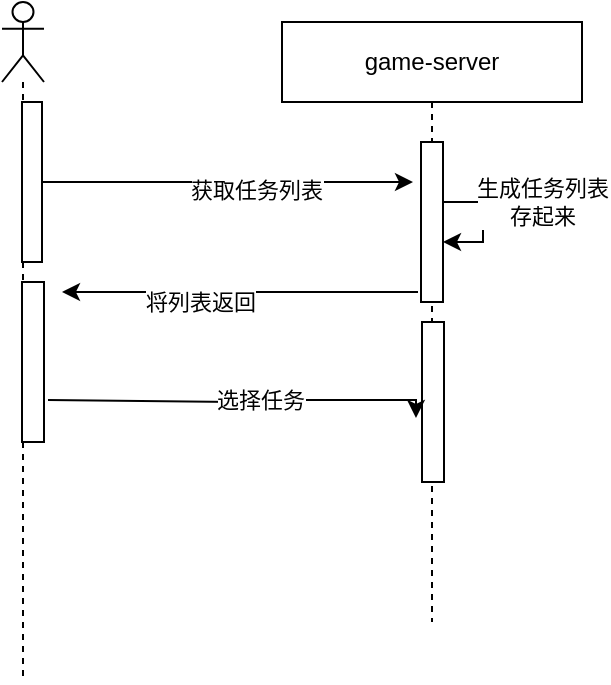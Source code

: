 <mxfile version="18.0.3" type="github">
  <diagram id="oIK6XC-x2MfOHvOf0oGt" name="第 1 页">
    <mxGraphModel dx="1422" dy="786" grid="1" gridSize="10" guides="1" tooltips="1" connect="1" arrows="1" fold="1" page="1" pageScale="1" pageWidth="827" pageHeight="1169" math="0" shadow="0">
      <root>
        <mxCell id="0" />
        <mxCell id="1" parent="0" />
        <mxCell id="F1Ye2TiW5V9Kig9HBDov-9" value="" style="shape=umlLifeline;participant=umlActor;perimeter=lifelinePerimeter;whiteSpace=wrap;html=1;container=1;collapsible=0;recursiveResize=0;verticalAlign=top;spacingTop=36;outlineConnect=0;" vertex="1" parent="1">
          <mxGeometry x="220" y="150" width="21" height="340" as="geometry" />
        </mxCell>
        <mxCell id="F1Ye2TiW5V9Kig9HBDov-16" value="" style="html=1;points=[];perimeter=orthogonalPerimeter;" vertex="1" parent="F1Ye2TiW5V9Kig9HBDov-9">
          <mxGeometry x="10" y="50" width="10" height="80" as="geometry" />
        </mxCell>
        <mxCell id="F1Ye2TiW5V9Kig9HBDov-25" value="" style="html=1;points=[];perimeter=orthogonalPerimeter;" vertex="1" parent="F1Ye2TiW5V9Kig9HBDov-9">
          <mxGeometry x="10" y="140" width="11" height="80" as="geometry" />
        </mxCell>
        <mxCell id="F1Ye2TiW5V9Kig9HBDov-12" value="game-server" style="shape=umlLifeline;perimeter=lifelinePerimeter;whiteSpace=wrap;html=1;container=1;collapsible=0;recursiveResize=0;outlineConnect=0;" vertex="1" parent="1">
          <mxGeometry x="360" y="160" width="150" height="300" as="geometry" />
        </mxCell>
        <mxCell id="F1Ye2TiW5V9Kig9HBDov-23" value="" style="edgeStyle=orthogonalEdgeStyle;rounded=0;orthogonalLoop=1;jettySize=auto;html=1;" edge="1" parent="F1Ye2TiW5V9Kig9HBDov-12" source="F1Ye2TiW5V9Kig9HBDov-19" target="F1Ye2TiW5V9Kig9HBDov-19">
          <mxGeometry relative="1" as="geometry" />
        </mxCell>
        <mxCell id="F1Ye2TiW5V9Kig9HBDov-24" value="生成任务列表&lt;br&gt;存起来" style="edgeLabel;html=1;align=center;verticalAlign=middle;resizable=0;points=[];" vertex="1" connectable="0" parent="F1Ye2TiW5V9Kig9HBDov-23">
          <mxGeometry x="-0.35" relative="1" as="geometry">
            <mxPoint x="30" as="offset" />
          </mxGeometry>
        </mxCell>
        <mxCell id="F1Ye2TiW5V9Kig9HBDov-19" value="" style="html=1;points=[];perimeter=orthogonalPerimeter;" vertex="1" parent="F1Ye2TiW5V9Kig9HBDov-12">
          <mxGeometry x="69.5" y="60" width="11" height="80" as="geometry" />
        </mxCell>
        <mxCell id="F1Ye2TiW5V9Kig9HBDov-28" value="" style="html=1;points=[];perimeter=orthogonalPerimeter;" vertex="1" parent="F1Ye2TiW5V9Kig9HBDov-12">
          <mxGeometry x="70" y="150" width="11" height="80" as="geometry" />
        </mxCell>
        <mxCell id="F1Ye2TiW5V9Kig9HBDov-20" value="" style="edgeStyle=orthogonalEdgeStyle;rounded=0;orthogonalLoop=1;jettySize=auto;html=1;entryX=-0.364;entryY=0.25;entryDx=0;entryDy=0;entryPerimeter=0;" edge="1" parent="1" source="F1Ye2TiW5V9Kig9HBDov-16" target="F1Ye2TiW5V9Kig9HBDov-19">
          <mxGeometry relative="1" as="geometry" />
        </mxCell>
        <mxCell id="F1Ye2TiW5V9Kig9HBDov-21" value="获取任务列表" style="edgeLabel;html=1;align=center;verticalAlign=middle;resizable=0;points=[];" vertex="1" connectable="0" parent="F1Ye2TiW5V9Kig9HBDov-20">
          <mxGeometry x="0.146" y="-4" relative="1" as="geometry">
            <mxPoint as="offset" />
          </mxGeometry>
        </mxCell>
        <mxCell id="F1Ye2TiW5V9Kig9HBDov-26" value="" style="edgeStyle=orthogonalEdgeStyle;rounded=0;orthogonalLoop=1;jettySize=auto;html=1;exitX=-0.136;exitY=0.938;exitDx=0;exitDy=0;exitPerimeter=0;" edge="1" parent="1" source="F1Ye2TiW5V9Kig9HBDov-19">
          <mxGeometry relative="1" as="geometry">
            <mxPoint x="250" y="295" as="targetPoint" />
          </mxGeometry>
        </mxCell>
        <mxCell id="F1Ye2TiW5V9Kig9HBDov-27" value="将列表返回" style="edgeLabel;html=1;align=center;verticalAlign=middle;resizable=0;points=[];" vertex="1" connectable="0" parent="F1Ye2TiW5V9Kig9HBDov-26">
          <mxGeometry x="0.225" y="4" relative="1" as="geometry">
            <mxPoint as="offset" />
          </mxGeometry>
        </mxCell>
        <mxCell id="F1Ye2TiW5V9Kig9HBDov-29" value="" style="edgeStyle=orthogonalEdgeStyle;rounded=0;orthogonalLoop=1;jettySize=auto;html=1;exitX=1.182;exitY=0.738;exitDx=0;exitDy=0;exitPerimeter=0;entryX=-0.273;entryY=0.6;entryDx=0;entryDy=0;entryPerimeter=0;" edge="1" parent="1" source="F1Ye2TiW5V9Kig9HBDov-25" target="F1Ye2TiW5V9Kig9HBDov-28">
          <mxGeometry relative="1" as="geometry">
            <Array as="points">
              <mxPoint x="336" y="350" />
              <mxPoint x="336" y="349" />
              <mxPoint x="427" y="349" />
            </Array>
          </mxGeometry>
        </mxCell>
        <mxCell id="F1Ye2TiW5V9Kig9HBDov-30" value="选择任务" style="edgeLabel;html=1;align=center;verticalAlign=middle;resizable=0;points=[];" vertex="1" connectable="0" parent="F1Ye2TiW5V9Kig9HBDov-29">
          <mxGeometry x="0.103" relative="1" as="geometry">
            <mxPoint as="offset" />
          </mxGeometry>
        </mxCell>
      </root>
    </mxGraphModel>
  </diagram>
</mxfile>
